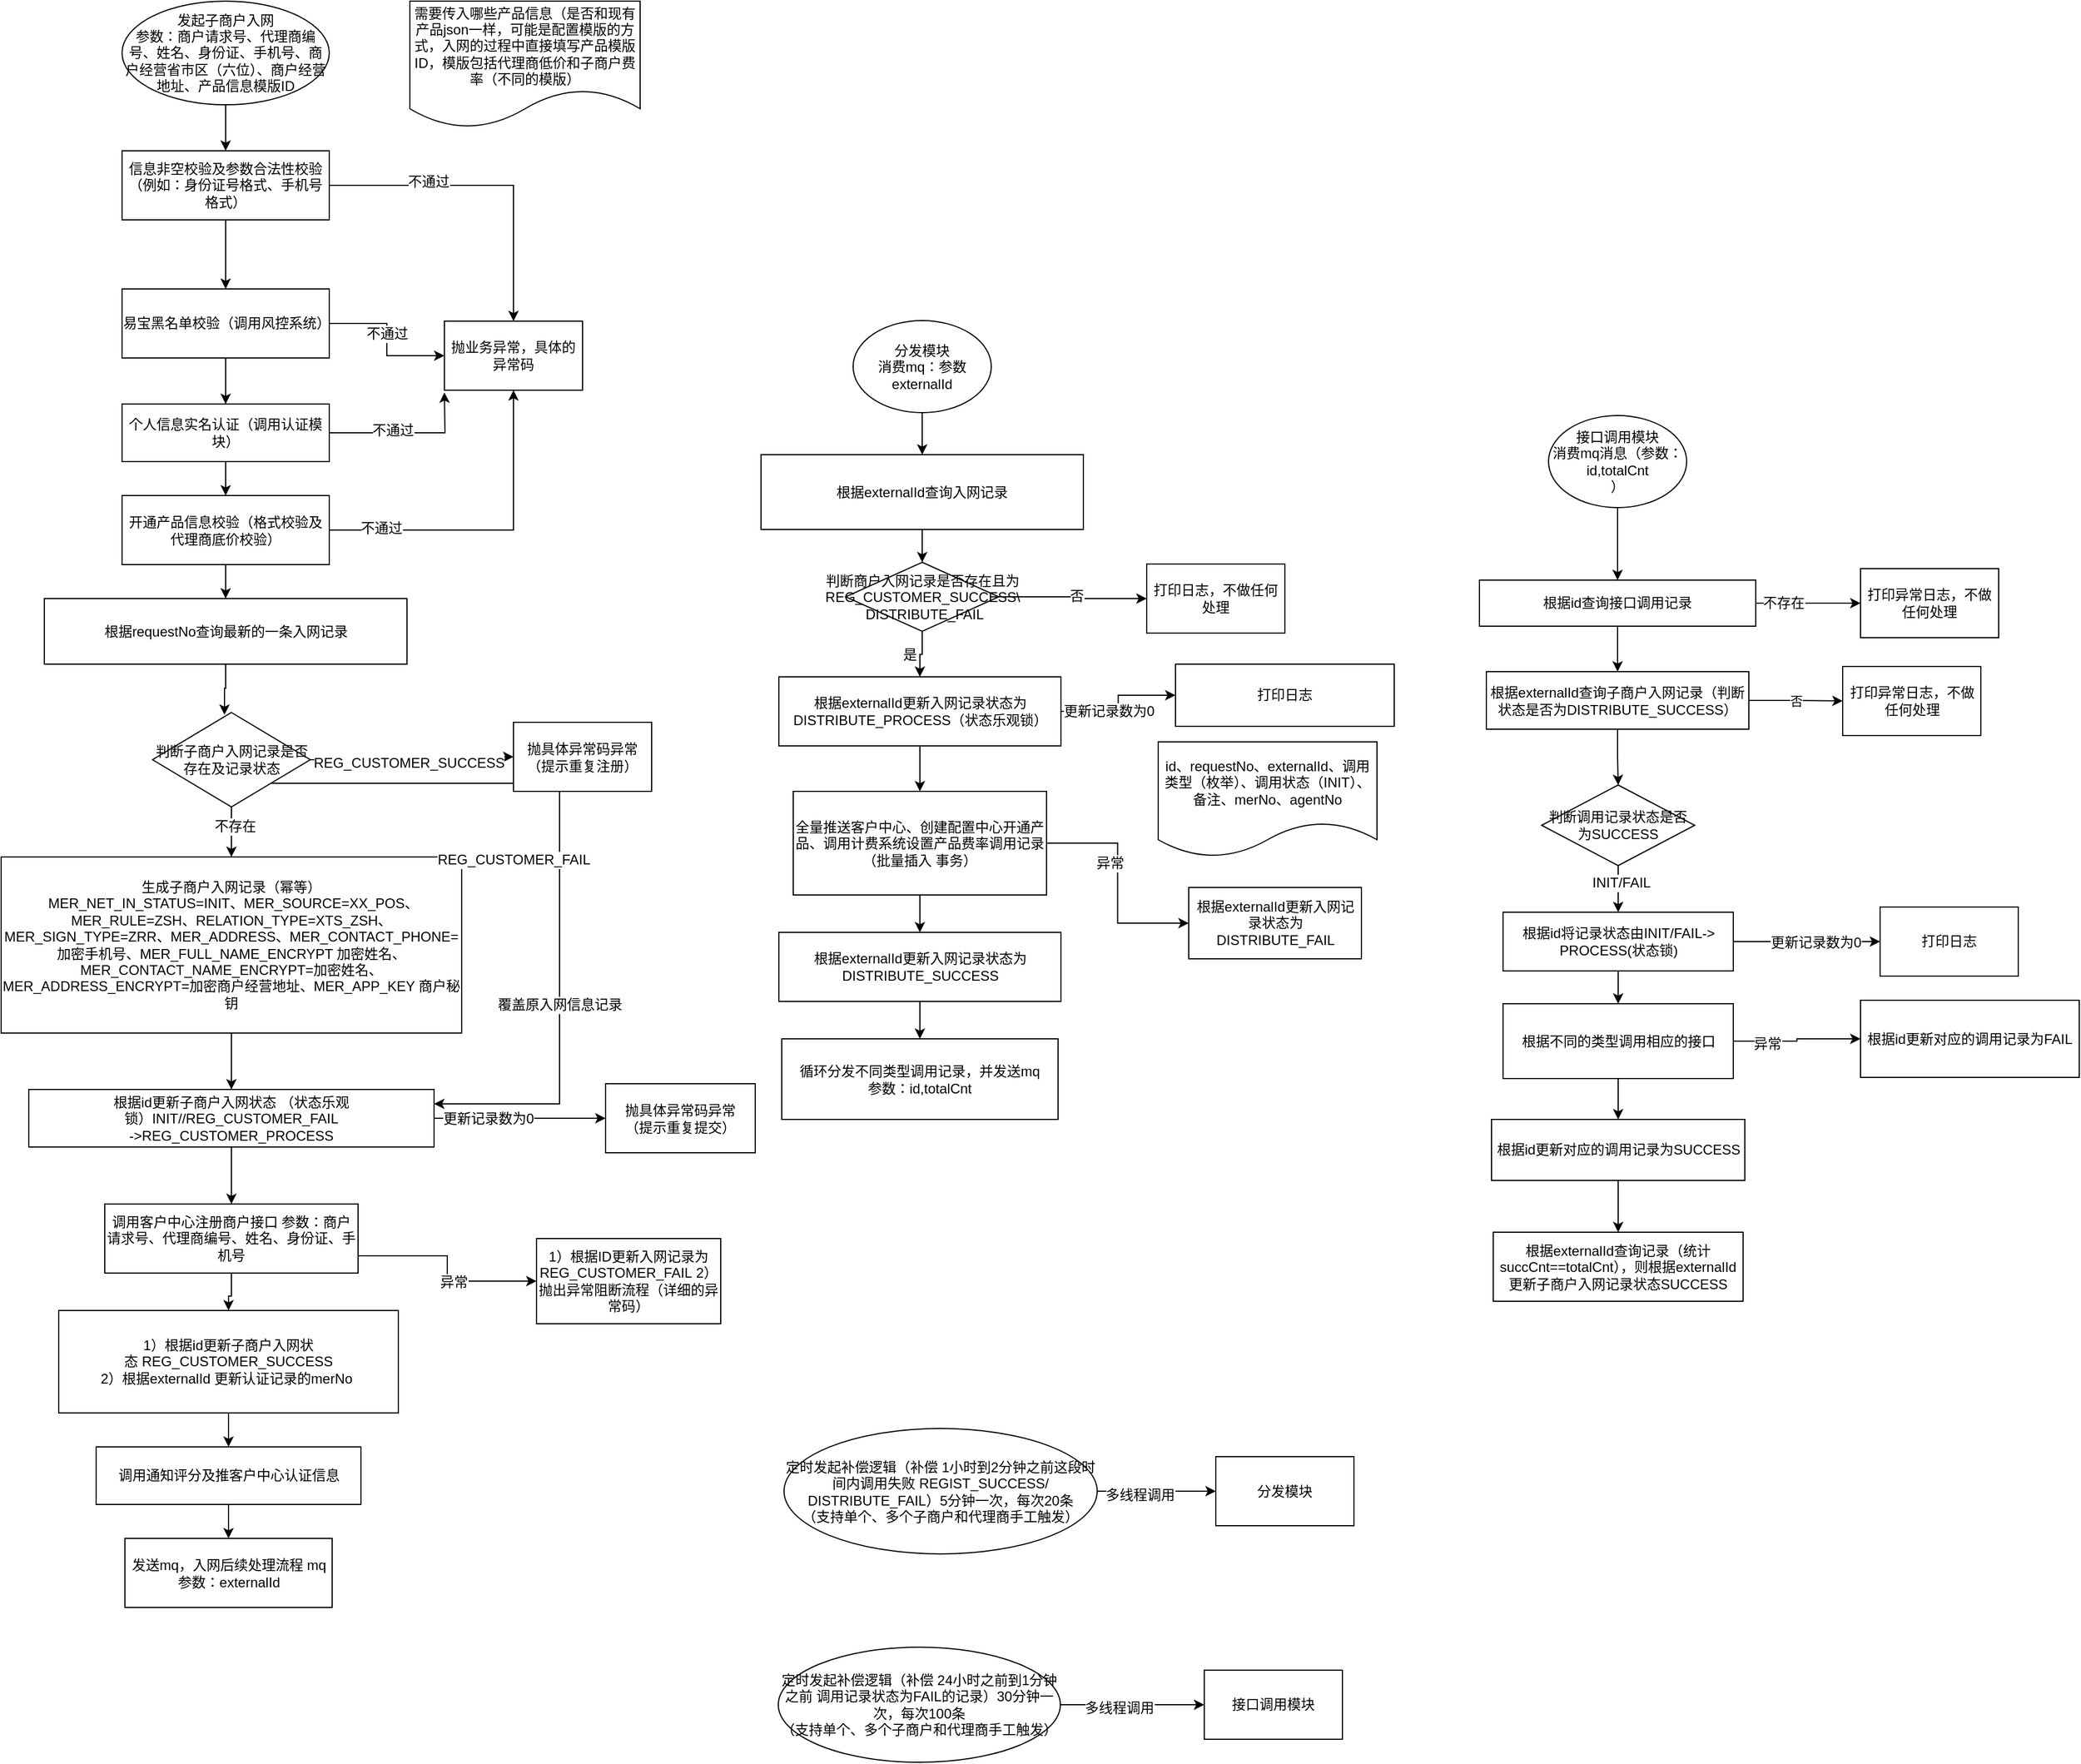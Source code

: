 <mxfile version="10.4.6" type="github"><diagram id="u5pQqZJTlzbkKuST2LyJ" name="Page-1"><mxGraphModel dx="918" dy="561" grid="1" gridSize="10" guides="1" tooltips="1" connect="1" arrows="1" fold="1" page="1" pageScale="1" pageWidth="2339" pageHeight="3300" math="0" shadow="0"><root><mxCell id="0"/><mxCell id="1" parent="0"/><mxCell id="589QC6NfxQiBhh_SLuO5-27" style="edgeStyle=orthogonalEdgeStyle;rounded=0;orthogonalLoop=1;jettySize=auto;html=1;exitX=0.5;exitY=1;exitDx=0;exitDy=0;" parent="1" source="gWKkP7VUY9HwnqEXUEAB-2" target="gWKkP7VUY9HwnqEXUEAB-4" edge="1"><mxGeometry relative="1" as="geometry"/></mxCell><mxCell id="gWKkP7VUY9HwnqEXUEAB-2" value="发起子商户入网&lt;br&gt;参数：商户&lt;span&gt;请求号、代理商编号、姓名、身份证、手机号、商户经营省市区（六位）、商户经营地址、产品信息模版ID&lt;/span&gt;&lt;br&gt;" style="ellipse;whiteSpace=wrap;html=1;" parent="1" vertex="1"><mxGeometry x="150" y="40" width="180" height="90" as="geometry"/></mxCell><mxCell id="gWKkP7VUY9HwnqEXUEAB-3" value="需要传入哪些产品信息（是否和现有产品json一样，可能是配置模版的方式，入网的过程中直接填写产品模版ID，模版包括代理商低价和子商户费率（不同的模版）&lt;br&gt;" style="shape=document;whiteSpace=wrap;html=1;boundedLbl=1;" parent="1" vertex="1"><mxGeometry x="400" y="40" width="200" height="110" as="geometry"/></mxCell><mxCell id="589QC6NfxQiBhh_SLuO5-28" style="edgeStyle=orthogonalEdgeStyle;rounded=0;orthogonalLoop=1;jettySize=auto;html=1;" parent="1" source="gWKkP7VUY9HwnqEXUEAB-4" target="gWKkP7VUY9HwnqEXUEAB-5" edge="1"><mxGeometry relative="1" as="geometry"/></mxCell><mxCell id="589QC6NfxQiBhh_SLuO5-34" style="edgeStyle=orthogonalEdgeStyle;rounded=0;orthogonalLoop=1;jettySize=auto;html=1;" parent="1" source="gWKkP7VUY9HwnqEXUEAB-4" target="589QC6NfxQiBhh_SLuO5-30" edge="1"><mxGeometry relative="1" as="geometry"/></mxCell><mxCell id="589QC6NfxQiBhh_SLuO5-39" value="不通过" style="text;html=1;resizable=0;points=[];align=center;verticalAlign=middle;labelBackgroundColor=#ffffff;" parent="589QC6NfxQiBhh_SLuO5-34" vertex="1" connectable="0"><mxGeometry x="-0.381" y="3" relative="1" as="geometry"><mxPoint as="offset"/></mxGeometry></mxCell><mxCell id="gWKkP7VUY9HwnqEXUEAB-4" value="信息非空校验及参数合法性校验（例如：身份证号格式、手机号格式）" style="rounded=0;whiteSpace=wrap;html=1;" parent="1" vertex="1"><mxGeometry x="150" y="170" width="180" height="60" as="geometry"/></mxCell><mxCell id="589QC6NfxQiBhh_SLuO5-29" style="edgeStyle=orthogonalEdgeStyle;rounded=0;orthogonalLoop=1;jettySize=auto;html=1;exitX=0.5;exitY=1;exitDx=0;exitDy=0;" parent="1" source="gWKkP7VUY9HwnqEXUEAB-5" target="gWKkP7VUY9HwnqEXUEAB-6" edge="1"><mxGeometry relative="1" as="geometry"/></mxCell><mxCell id="589QC6NfxQiBhh_SLuO5-35" style="edgeStyle=orthogonalEdgeStyle;rounded=0;orthogonalLoop=1;jettySize=auto;html=1;exitX=1;exitY=0.5;exitDx=0;exitDy=0;" parent="1" source="gWKkP7VUY9HwnqEXUEAB-5" target="589QC6NfxQiBhh_SLuO5-30" edge="1"><mxGeometry relative="1" as="geometry"/></mxCell><mxCell id="589QC6NfxQiBhh_SLuO5-40" value="不通过" style="text;html=1;resizable=0;points=[];align=center;verticalAlign=middle;labelBackgroundColor=#ffffff;" parent="589QC6NfxQiBhh_SLuO5-35" vertex="1" connectable="0"><mxGeometry x="-0.219" y="-9" relative="1" as="geometry"><mxPoint x="9" y="9" as="offset"/></mxGeometry></mxCell><mxCell id="gWKkP7VUY9HwnqEXUEAB-5" value="易宝黑名单校验（调用风控系统）" style="rounded=0;whiteSpace=wrap;html=1;" parent="1" vertex="1"><mxGeometry x="150" y="290" width="180" height="60" as="geometry"/></mxCell><mxCell id="589QC6NfxQiBhh_SLuO5-31" style="edgeStyle=orthogonalEdgeStyle;rounded=0;orthogonalLoop=1;jettySize=auto;html=1;entryX=0.5;entryY=0;entryDx=0;entryDy=0;" parent="1" source="gWKkP7VUY9HwnqEXUEAB-6" target="gWKkP7VUY9HwnqEXUEAB-7" edge="1"><mxGeometry relative="1" as="geometry"/></mxCell><mxCell id="589QC6NfxQiBhh_SLuO5-37" style="edgeStyle=orthogonalEdgeStyle;rounded=0;orthogonalLoop=1;jettySize=auto;html=1;exitX=1;exitY=0.5;exitDx=0;exitDy=0;" parent="1" source="gWKkP7VUY9HwnqEXUEAB-6" edge="1"><mxGeometry relative="1" as="geometry"><mxPoint x="430" y="380" as="targetPoint"/></mxGeometry></mxCell><mxCell id="589QC6NfxQiBhh_SLuO5-41" value="不通过" style="text;html=1;resizable=0;points=[];align=center;verticalAlign=middle;labelBackgroundColor=#ffffff;" parent="589QC6NfxQiBhh_SLuO5-37" vertex="1" connectable="0"><mxGeometry x="-0.185" y="2" relative="1" as="geometry"><mxPoint as="offset"/></mxGeometry></mxCell><mxCell id="gWKkP7VUY9HwnqEXUEAB-6" value="个人信息实名认证（调用认证模块）" style="rounded=0;whiteSpace=wrap;html=1;" parent="1" vertex="1"><mxGeometry x="150" y="390" width="180" height="50" as="geometry"/></mxCell><mxCell id="589QC6NfxQiBhh_SLuO5-32" style="edgeStyle=orthogonalEdgeStyle;rounded=0;orthogonalLoop=1;jettySize=auto;html=1;exitX=0.5;exitY=1;exitDx=0;exitDy=0;" parent="1" source="gWKkP7VUY9HwnqEXUEAB-7" target="589QC6NfxQiBhh_SLuO5-6" edge="1"><mxGeometry relative="1" as="geometry"/></mxCell><mxCell id="589QC6NfxQiBhh_SLuO5-38" style="edgeStyle=orthogonalEdgeStyle;rounded=0;orthogonalLoop=1;jettySize=auto;html=1;exitX=1;exitY=0.5;exitDx=0;exitDy=0;" parent="1" source="gWKkP7VUY9HwnqEXUEAB-7" target="589QC6NfxQiBhh_SLuO5-30" edge="1"><mxGeometry relative="1" as="geometry"/></mxCell><mxCell id="589QC6NfxQiBhh_SLuO5-42" value="不通过" style="text;html=1;resizable=0;points=[];align=center;verticalAlign=middle;labelBackgroundColor=#ffffff;" parent="589QC6NfxQiBhh_SLuO5-38" vertex="1" connectable="0"><mxGeometry x="-0.681" y="2" relative="1" as="geometry"><mxPoint as="offset"/></mxGeometry></mxCell><mxCell id="gWKkP7VUY9HwnqEXUEAB-7" value="开通产品信息校验（格式校验及代理商底价校验）" style="rounded=0;whiteSpace=wrap;html=1;" parent="1" vertex="1"><mxGeometry x="150" y="469.5" width="180" height="60" as="geometry"/></mxCell><mxCell id="589QC6NfxQiBhh_SLuO5-25" style="edgeStyle=orthogonalEdgeStyle;rounded=0;orthogonalLoop=1;jettySize=auto;html=1;exitX=1;exitY=0.75;exitDx=0;exitDy=0;entryX=0;entryY=0.5;entryDx=0;entryDy=0;" parent="1" source="gWKkP7VUY9HwnqEXUEAB-8" target="589QC6NfxQiBhh_SLuO5-24" edge="1"><mxGeometry relative="1" as="geometry"/></mxCell><mxCell id="VKaDiQYpN8asFosOjfEE-9" value="异常" style="text;html=1;resizable=0;points=[];align=center;verticalAlign=middle;labelBackgroundColor=#ffffff;" parent="589QC6NfxQiBhh_SLuO5-25" vertex="1" connectable="0"><mxGeometry x="0.186" y="-1" relative="1" as="geometry"><mxPoint as="offset"/></mxGeometry></mxCell><mxCell id="589QC6NfxQiBhh_SLuO5-45" style="edgeStyle=orthogonalEdgeStyle;rounded=0;orthogonalLoop=1;jettySize=auto;html=1;entryX=0.5;entryY=0;entryDx=0;entryDy=0;" parent="1" source="gWKkP7VUY9HwnqEXUEAB-8" target="TwEtq8ucmO0QelcK-IW0-1" edge="1"><mxGeometry relative="1" as="geometry"/></mxCell><mxCell id="gWKkP7VUY9HwnqEXUEAB-8" value="&lt;span&gt;调用客户中心注册商户接口 参数：商户&lt;/span&gt;&lt;span&gt;请求号、代理商编号、姓名、身份证、手机号&lt;/span&gt;&lt;span&gt;&lt;br&gt;&lt;/span&gt;" style="rounded=0;whiteSpace=wrap;html=1;" parent="1" vertex="1"><mxGeometry x="135" y="1085" width="220" height="60" as="geometry"/></mxCell><mxCell id="VKaDiQYpN8asFosOjfEE-7" style="edgeStyle=orthogonalEdgeStyle;rounded=0;orthogonalLoop=1;jettySize=auto;html=1;entryX=0.5;entryY=0;entryDx=0;entryDy=0;" parent="1" source="gWKkP7VUY9HwnqEXUEAB-9" target="VKaDiQYpN8asFosOjfEE-5" edge="1"><mxGeometry relative="1" as="geometry"/></mxCell><mxCell id="gWKkP7VUY9HwnqEXUEAB-9" value="生成子商户入网记录（幂等）&lt;br&gt;&amp;nbsp;&lt;span&gt;MER_NET_IN_STATUS=INIT、&lt;/span&gt;&lt;span&gt;MER_SOURCE=XX_POS、&lt;br&gt;&lt;/span&gt;&lt;span&gt;MER_RULE=&lt;/span&gt;&lt;span&gt;ZSH、&lt;/span&gt;&lt;span&gt;RELATION_TYPE=&lt;/span&gt;&lt;span&gt;XTS_ZSH&lt;/span&gt;、MER_SIGN_TYPE=&lt;span&gt;ZRR、&lt;/span&gt;&lt;span&gt;MER_ADDRESS、&lt;/span&gt;&lt;span&gt;MER_CONTACT_PHONE=加密手机号、&lt;/span&gt;&lt;span&gt;MER_FULL_NAME_ENCRYPT 加密姓名、&lt;/span&gt;&lt;span&gt;MER_CONTACT_NAME_ENCRYPT=加密姓名、&lt;/span&gt;&lt;span&gt;&lt;br&gt;&lt;/span&gt;&lt;span&gt;MER_ADDRESS_ENCRYPT=加密商户经营地址、&lt;/span&gt;&lt;span&gt;MER_APP_KEY 商户秘钥&lt;/span&gt;" style="rounded=0;whiteSpace=wrap;html=1;" parent="1" vertex="1"><mxGeometry x="45" y="783.5" width="400" height="153" as="geometry"/></mxCell><mxCell id="VKaDiQYpN8asFosOjfEE-3" style="edgeStyle=orthogonalEdgeStyle;rounded=0;orthogonalLoop=1;jettySize=auto;html=1;" parent="1" source="TwEtq8ucmO0QelcK-IW0-1" target="VKaDiQYpN8asFosOjfEE-2" edge="1"><mxGeometry relative="1" as="geometry"/></mxCell><mxCell id="TwEtq8ucmO0QelcK-IW0-1" value="1）根据id更新子商户入网状态&amp;nbsp;&lt;span&gt;REG_&lt;/span&gt;&lt;span&gt;CUSTOMER_&lt;/span&gt;&lt;span&gt;SUCCESS &lt;br&gt;2）根据externalId 更新认证记录的merNo&amp;nbsp;&lt;br&gt;&lt;/span&gt;" style="rounded=0;whiteSpace=wrap;html=1;" parent="1" vertex="1"><mxGeometry x="95" y="1177.5" width="295" height="89" as="geometry"/></mxCell><mxCell id="TwEtq8ucmO0QelcK-IW0-2" value="发送mq，入网后续处理流程 mq参数：externalId" style="rounded=0;whiteSpace=wrap;html=1;" parent="1" vertex="1"><mxGeometry x="152.5" y="1375.5" width="180" height="60" as="geometry"/></mxCell><mxCell id="589QC6NfxQiBhh_SLuO5-61" style="edgeStyle=orthogonalEdgeStyle;rounded=0;orthogonalLoop=1;jettySize=auto;html=1;" parent="1" source="TwEtq8ucmO0QelcK-IW0-4" target="589QC6NfxQiBhh_SLuO5-60" edge="1"><mxGeometry relative="1" as="geometry"/></mxCell><mxCell id="589QC6NfxQiBhh_SLuO5-65" style="edgeStyle=orthogonalEdgeStyle;rounded=0;orthogonalLoop=1;jettySize=auto;html=1;exitX=1;exitY=0.5;exitDx=0;exitDy=0;entryX=0;entryY=0.5;entryDx=0;entryDy=0;" parent="1" source="TwEtq8ucmO0QelcK-IW0-4" target="589QC6NfxQiBhh_SLuO5-64" edge="1"><mxGeometry relative="1" as="geometry"/></mxCell><mxCell id="589QC6NfxQiBhh_SLuO5-66" value="不存在" style="text;html=1;resizable=0;points=[];align=center;verticalAlign=middle;labelBackgroundColor=#ffffff;" parent="589QC6NfxQiBhh_SLuO5-65" vertex="1" connectable="0"><mxGeometry x="-0.472" relative="1" as="geometry"><mxPoint as="offset"/></mxGeometry></mxCell><mxCell id="TwEtq8ucmO0QelcK-IW0-4" value="根据id查询接口调用记录&lt;br&gt;" style="rounded=0;whiteSpace=wrap;html=1;" parent="1" vertex="1"><mxGeometry x="1329" y="543" width="240" height="40" as="geometry"/></mxCell><mxCell id="Gl4hJuUlowYfxqI81KOz-56" style="edgeStyle=orthogonalEdgeStyle;rounded=0;orthogonalLoop=1;jettySize=auto;html=1;exitX=0.5;exitY=1;exitDx=0;exitDy=0;" parent="1" source="TwEtq8ucmO0QelcK-IW0-6" target="Gl4hJuUlowYfxqI81KOz-1" edge="1"><mxGeometry relative="1" as="geometry"><mxPoint x="1462" y="769.833" as="sourcePoint"/></mxGeometry></mxCell><mxCell id="Gl4hJuUlowYfxqI81KOz-57" value="INIT/FAIL" style="text;html=1;resizable=0;points=[];align=center;verticalAlign=middle;labelBackgroundColor=#ffffff;" parent="Gl4hJuUlowYfxqI81KOz-56" vertex="1" connectable="0"><mxGeometry x="-0.259" y="2" relative="1" as="geometry"><mxPoint as="offset"/></mxGeometry></mxCell><mxCell id="TwEtq8ucmO0QelcK-IW0-6" value="判断调用记录状态是否为SUCCESS" style="rhombus;whiteSpace=wrap;html=1;" parent="1" vertex="1"><mxGeometry x="1383" y="721" width="133" height="70" as="geometry"/></mxCell><mxCell id="TwEtq8ucmO0QelcK-IW0-20" style="edgeStyle=orthogonalEdgeStyle;rounded=0;orthogonalLoop=1;jettySize=auto;html=1;" parent="1" source="TwEtq8ucmO0QelcK-IW0-7" target="TwEtq8ucmO0QelcK-IW0-19" edge="1"><mxGeometry relative="1" as="geometry"/></mxCell><mxCell id="TwEtq8ucmO0QelcK-IW0-21" value="异常" style="text;html=1;resizable=0;points=[];align=center;verticalAlign=middle;labelBackgroundColor=#ffffff;" parent="TwEtq8ucmO0QelcK-IW0-20" vertex="1" connectable="0"><mxGeometry x="-0.472" y="-2" relative="1" as="geometry"><mxPoint as="offset"/></mxGeometry></mxCell><mxCell id="Gl4hJuUlowYfxqI81KOz-20" style="edgeStyle=orthogonalEdgeStyle;rounded=0;orthogonalLoop=1;jettySize=auto;html=1;" parent="1" source="TwEtq8ucmO0QelcK-IW0-7" target="TwEtq8ucmO0QelcK-IW0-16" edge="1"><mxGeometry relative="1" as="geometry"/></mxCell><mxCell id="TwEtq8ucmO0QelcK-IW0-7" value="根据不同的类型调用相应的接口" style="rounded=0;whiteSpace=wrap;html=1;" parent="1" vertex="1"><mxGeometry x="1349.5" y="911" width="200" height="65" as="geometry"/></mxCell><mxCell id="VKaDiQYpN8asFosOjfEE-14" style="edgeStyle=orthogonalEdgeStyle;rounded=0;orthogonalLoop=1;jettySize=auto;html=1;" parent="1" source="TwEtq8ucmO0QelcK-IW0-10" target="VKaDiQYpN8asFosOjfEE-13" edge="1"><mxGeometry relative="1" as="geometry"/></mxCell><mxCell id="VKaDiQYpN8asFosOjfEE-18" value="否" style="text;html=1;resizable=0;points=[];align=center;verticalAlign=middle;labelBackgroundColor=#ffffff;" parent="VKaDiQYpN8asFosOjfEE-14" vertex="1" connectable="0"><mxGeometry x="0.051" y="2" relative="1" as="geometry"><mxPoint as="offset"/></mxGeometry></mxCell><mxCell id="VKaDiQYpN8asFosOjfEE-16" style="edgeStyle=orthogonalEdgeStyle;rounded=0;orthogonalLoop=1;jettySize=auto;html=1;" parent="1" source="TwEtq8ucmO0QelcK-IW0-10" target="VKaDiQYpN8asFosOjfEE-12" edge="1"><mxGeometry relative="1" as="geometry"/></mxCell><mxCell id="VKaDiQYpN8asFosOjfEE-17" value="是" style="text;html=1;resizable=0;points=[];align=center;verticalAlign=middle;labelBackgroundColor=#ffffff;" parent="VKaDiQYpN8asFosOjfEE-16" vertex="1" connectable="0"><mxGeometry x="0.084" y="-7" relative="1" as="geometry"><mxPoint x="-2" as="offset"/></mxGeometry></mxCell><mxCell id="TwEtq8ucmO0QelcK-IW0-10" value="判断商户入网记录是否存在且为REG_CUSTOMER_SUCCESS\&lt;br&gt;&amp;nbsp;DISTRIBUTE_FAIL" style="rhombus;whiteSpace=wrap;html=1;" parent="1" vertex="1"><mxGeometry x="778.5" y="527.5" width="133" height="60" as="geometry"/></mxCell><mxCell id="589QC6NfxQiBhh_SLuO5-5" style="edgeStyle=orthogonalEdgeStyle;rounded=0;orthogonalLoop=1;jettySize=auto;html=1;" parent="1" source="TwEtq8ucmO0QelcK-IW0-16" target="Gl4hJuUlowYfxqI81KOz-58" edge="1"><mxGeometry relative="1" as="geometry"/></mxCell><mxCell id="TwEtq8ucmO0QelcK-IW0-16" value="根据id更新对应的调用记录为SUCCESS" style="rounded=0;whiteSpace=wrap;html=1;" parent="1" vertex="1"><mxGeometry x="1339.5" y="1011.5" width="220" height="53" as="geometry"/></mxCell><mxCell id="TwEtq8ucmO0QelcK-IW0-19" value="根据id更新对应的调用记录为FAIL" style="rounded=0;whiteSpace=wrap;html=1;" parent="1" vertex="1"><mxGeometry x="1660" y="908" width="190" height="67" as="geometry"/></mxCell><mxCell id="Gl4hJuUlowYfxqI81KOz-16" style="edgeStyle=orthogonalEdgeStyle;rounded=0;orthogonalLoop=1;jettySize=auto;html=1;" parent="1" source="Gl4hJuUlowYfxqI81KOz-1" target="TwEtq8ucmO0QelcK-IW0-7" edge="1"><mxGeometry relative="1" as="geometry"/></mxCell><mxCell id="Gl4hJuUlowYfxqI81KOz-18" style="edgeStyle=orthogonalEdgeStyle;rounded=0;orthogonalLoop=1;jettySize=auto;html=1;" parent="1" source="Gl4hJuUlowYfxqI81KOz-1" target="Gl4hJuUlowYfxqI81KOz-17" edge="1"><mxGeometry relative="1" as="geometry"/></mxCell><mxCell id="Gl4hJuUlowYfxqI81KOz-24" value="更新记录数为0" style="text;html=1;resizable=0;points=[];align=center;verticalAlign=middle;labelBackgroundColor=#ffffff;" parent="Gl4hJuUlowYfxqI81KOz-18" vertex="1" connectable="0"><mxGeometry x="0.124" y="-1" relative="1" as="geometry"><mxPoint as="offset"/></mxGeometry></mxCell><mxCell id="Gl4hJuUlowYfxqI81KOz-1" value="根据id将记录状态由INIT/FAIL-&amp;gt; PROCESS(状态锁)" style="rounded=0;whiteSpace=wrap;html=1;" parent="1" vertex="1"><mxGeometry x="1349.5" y="831.5" width="200" height="51" as="geometry"/></mxCell><mxCell id="Gl4hJuUlowYfxqI81KOz-17" value="打印日志" style="rounded=0;whiteSpace=wrap;html=1;" parent="1" vertex="1"><mxGeometry x="1677" y="827" width="120" height="60" as="geometry"/></mxCell><mxCell id="589QC6NfxQiBhh_SLuO5-50" style="edgeStyle=orthogonalEdgeStyle;rounded=0;orthogonalLoop=1;jettySize=auto;html=1;" parent="1" source="Gl4hJuUlowYfxqI81KOz-48" target="589QC6NfxQiBhh_SLuO5-49" edge="1"><mxGeometry relative="1" as="geometry"/></mxCell><mxCell id="589QC6NfxQiBhh_SLuO5-51" value="异常" style="text;html=1;resizable=0;points=[];align=center;verticalAlign=middle;labelBackgroundColor=#ffffff;" parent="589QC6NfxQiBhh_SLuO5-50" vertex="1" connectable="0"><mxGeometry x="-0.188" y="-7" relative="1" as="geometry"><mxPoint as="offset"/></mxGeometry></mxCell><mxCell id="589QC6NfxQiBhh_SLuO5-57" style="edgeStyle=orthogonalEdgeStyle;rounded=0;orthogonalLoop=1;jettySize=auto;html=1;" parent="1" source="Gl4hJuUlowYfxqI81KOz-48" target="589QC6NfxQiBhh_SLuO5-56" edge="1"><mxGeometry relative="1" as="geometry"/></mxCell><mxCell id="Gl4hJuUlowYfxqI81KOz-48" value="全量推送客户中心、创建配置中心开通产品、调用计费系统设置产品费率调用记录（批量插入 事务）&lt;br&gt;" style="rounded=0;whiteSpace=wrap;html=1;" parent="1" vertex="1"><mxGeometry x="733" y="726.5" width="220" height="90" as="geometry"/></mxCell><mxCell id="Gl4hJuUlowYfxqI81KOz-49" value="id、requestNo、externalId、调用类型（枚举）、调用状态（INIT）、备注、merNo、agentNo" style="shape=document;whiteSpace=wrap;html=1;boundedLbl=1;" parent="1" vertex="1"><mxGeometry x="1050" y="683.5" width="190" height="100" as="geometry"/></mxCell><mxCell id="Gl4hJuUlowYfxqI81KOz-50" value="循环分发不同类型调用记录，并发送mq&lt;br&gt;参数：id,totalCnt&lt;br&gt;" style="rounded=0;whiteSpace=wrap;html=1;" parent="1" vertex="1"><mxGeometry x="723" y="941.5" width="240" height="70" as="geometry"/></mxCell><mxCell id="Gl4hJuUlowYfxqI81KOz-58" value="根据externalId查询记录（统计succCnt==totalCnt），则根据externalId&lt;br&gt;更新子商户入网记录状态SUCCESS" style="rounded=0;whiteSpace=wrap;html=1;" parent="1" vertex="1"><mxGeometry x="1341" y="1109.5" width="217" height="60" as="geometry"/></mxCell><mxCell id="589QC6NfxQiBhh_SLuO5-3" style="edgeStyle=orthogonalEdgeStyle;rounded=0;orthogonalLoop=1;jettySize=auto;html=1;" parent="1" source="589QC6NfxQiBhh_SLuO5-1" target="589QC6NfxQiBhh_SLuO5-2" edge="1"><mxGeometry relative="1" as="geometry"/></mxCell><mxCell id="589QC6NfxQiBhh_SLuO5-1" value="分发模块 &lt;br&gt;消费mq：参数 externalId" style="ellipse;whiteSpace=wrap;html=1;" parent="1" vertex="1"><mxGeometry x="785" y="317.5" width="120" height="80" as="geometry"/></mxCell><mxCell id="589QC6NfxQiBhh_SLuO5-4" style="edgeStyle=orthogonalEdgeStyle;rounded=0;orthogonalLoop=1;jettySize=auto;html=1;" parent="1" source="589QC6NfxQiBhh_SLuO5-2" target="TwEtq8ucmO0QelcK-IW0-10" edge="1"><mxGeometry relative="1" as="geometry"/></mxCell><mxCell id="589QC6NfxQiBhh_SLuO5-2" value="根据externalId查询入网记录" style="rounded=0;whiteSpace=wrap;html=1;" parent="1" vertex="1"><mxGeometry x="705" y="434" width="280" height="65" as="geometry"/></mxCell><mxCell id="589QC6NfxQiBhh_SLuO5-33" style="edgeStyle=orthogonalEdgeStyle;rounded=0;orthogonalLoop=1;jettySize=auto;html=1;entryX=0.456;entryY=0.024;entryDx=0;entryDy=0;entryPerimeter=0;" parent="1" source="589QC6NfxQiBhh_SLuO5-6" target="589QC6NfxQiBhh_SLuO5-7" edge="1"><mxGeometry relative="1" as="geometry"/></mxCell><mxCell id="589QC6NfxQiBhh_SLuO5-6" value="根据requestNo查询最新的一条入网记录" style="rounded=0;whiteSpace=wrap;html=1;" parent="1" vertex="1"><mxGeometry x="82.5" y="559" width="315" height="57" as="geometry"/></mxCell><mxCell id="589QC6NfxQiBhh_SLuO5-11" style="edgeStyle=orthogonalEdgeStyle;rounded=0;orthogonalLoop=1;jettySize=auto;html=1;" parent="1" source="589QC6NfxQiBhh_SLuO5-7" target="gWKkP7VUY9HwnqEXUEAB-9" edge="1"><mxGeometry relative="1" as="geometry"/></mxCell><mxCell id="589QC6NfxQiBhh_SLuO5-13" value="不存在" style="text;html=1;resizable=0;points=[];align=center;verticalAlign=middle;labelBackgroundColor=#ffffff;" parent="589QC6NfxQiBhh_SLuO5-11" vertex="1" connectable="0"><mxGeometry x="-0.218" y="3" relative="1" as="geometry"><mxPoint as="offset"/></mxGeometry></mxCell><mxCell id="589QC6NfxQiBhh_SLuO5-16" style="edgeStyle=orthogonalEdgeStyle;rounded=0;orthogonalLoop=1;jettySize=auto;html=1;entryX=0;entryY=0.5;entryDx=0;entryDy=0;" parent="1" source="589QC6NfxQiBhh_SLuO5-7" target="589QC6NfxQiBhh_SLuO5-14" edge="1"><mxGeometry relative="1" as="geometry"/></mxCell><mxCell id="589QC6NfxQiBhh_SLuO5-18" value="REG_CUSTOMER_&lt;span&gt;SUCCESS&lt;/span&gt;&lt;br&gt;" style="text;html=1;resizable=0;points=[];align=center;verticalAlign=middle;labelBackgroundColor=#ffffff;" parent="589QC6NfxQiBhh_SLuO5-16" vertex="1" connectable="0"><mxGeometry x="-0.047" y="-3" relative="1" as="geometry"><mxPoint as="offset"/></mxGeometry></mxCell><mxCell id="589QC6NfxQiBhh_SLuO5-19" style="edgeStyle=orthogonalEdgeStyle;rounded=0;orthogonalLoop=1;jettySize=auto;html=1;exitX=1;exitY=1;exitDx=0;exitDy=0;entryX=1;entryY=0.25;entryDx=0;entryDy=0;" parent="1" source="589QC6NfxQiBhh_SLuO5-7" target="VKaDiQYpN8asFosOjfEE-5" edge="1"><mxGeometry relative="1" as="geometry"><Array as="points"><mxPoint x="530" y="720"/><mxPoint x="530" y="998"/></Array></mxGeometry></mxCell><mxCell id="589QC6NfxQiBhh_SLuO5-20" value="REG_CUSTOMER_FAIL" style="text;html=1;resizable=0;points=[];align=center;verticalAlign=middle;labelBackgroundColor=#ffffff;" parent="589QC6NfxQiBhh_SLuO5-19" vertex="1" connectable="0"><mxGeometry x="-0.342" y="-66" relative="1" as="geometry"><mxPoint as="offset"/></mxGeometry></mxCell><mxCell id="VKaDiQYpN8asFosOjfEE-26" value="覆盖原入网信息记录" style="text;html=1;resizable=0;points=[];align=center;verticalAlign=middle;labelBackgroundColor=#ffffff;" parent="589QC6NfxQiBhh_SLuO5-19" vertex="1" connectable="0"><mxGeometry x="0.387" relative="1" as="geometry"><mxPoint as="offset"/></mxGeometry></mxCell><mxCell id="589QC6NfxQiBhh_SLuO5-7" value="判断子商户入网记录是否存在及记录状态" style="rhombus;whiteSpace=wrap;html=1;" parent="1" vertex="1"><mxGeometry x="176.5" y="658" width="137" height="82" as="geometry"/></mxCell><mxCell id="589QC6NfxQiBhh_SLuO5-14" value="抛具体异常码异常&lt;br&gt;（提示重复注册）&lt;br&gt;" style="rounded=0;whiteSpace=wrap;html=1;" parent="1" vertex="1"><mxGeometry x="490" y="666.5" width="120" height="60" as="geometry"/></mxCell><mxCell id="589QC6NfxQiBhh_SLuO5-24" value="1）根据ID更新入网记录为REG_CUSTOMER_FAIL&lt;span&gt;&amp;nbsp;2）抛出异常阻断流程（详细的异常码）&lt;/span&gt;" style="rounded=0;whiteSpace=wrap;html=1;" parent="1" vertex="1"><mxGeometry x="510" y="1115" width="160" height="74" as="geometry"/></mxCell><mxCell id="589QC6NfxQiBhh_SLuO5-30" value="抛业务异常，具体的异常码" style="rounded=0;whiteSpace=wrap;html=1;" parent="1" vertex="1"><mxGeometry x="430" y="318" width="120" height="60" as="geometry"/></mxCell><mxCell id="589QC6NfxQiBhh_SLuO5-49" value="根据externalId更新入网记录状态为&lt;span&gt;DISTRIBUTE_FAIL&lt;/span&gt;" style="rounded=0;whiteSpace=wrap;html=1;" parent="1" vertex="1"><mxGeometry x="1076.5" y="810" width="150" height="62" as="geometry"/></mxCell><mxCell id="589QC6NfxQiBhh_SLuO5-73" style="edgeStyle=orthogonalEdgeStyle;rounded=0;orthogonalLoop=1;jettySize=auto;html=1;entryX=0;entryY=0.5;entryDx=0;entryDy=0;" parent="1" source="589QC6NfxQiBhh_SLuO5-55" target="589QC6NfxQiBhh_SLuO5-71" edge="1"><mxGeometry relative="1" as="geometry"/></mxCell><mxCell id="589QC6NfxQiBhh_SLuO5-80" value="多线程调用" style="text;html=1;resizable=0;points=[];align=center;verticalAlign=middle;labelBackgroundColor=#ffffff;" parent="589QC6NfxQiBhh_SLuO5-73" vertex="1" connectable="0"><mxGeometry x="-0.289" y="-3" relative="1" as="geometry"><mxPoint as="offset"/></mxGeometry></mxCell><mxCell id="589QC6NfxQiBhh_SLuO5-55" value="定时发起补偿逻辑（补偿 1小时到2分钟之前这段时间内调用失败&amp;nbsp;REGIST_SUCCESS/&lt;br&gt;DISTRIBUTE_FAIL）5分钟一次，每次20条&lt;br&gt;（支持单个、多个子商户和代理商手工触发）&lt;br&gt;" style="ellipse;whiteSpace=wrap;html=1;" parent="1" vertex="1"><mxGeometry x="725" y="1280" width="272" height="109" as="geometry"/></mxCell><mxCell id="589QC6NfxQiBhh_SLuO5-58" value="" style="edgeStyle=orthogonalEdgeStyle;rounded=0;orthogonalLoop=1;jettySize=auto;html=1;" parent="1" source="589QC6NfxQiBhh_SLuO5-56" target="Gl4hJuUlowYfxqI81KOz-50" edge="1"><mxGeometry relative="1" as="geometry"/></mxCell><mxCell id="589QC6NfxQiBhh_SLuO5-56" value="&lt;span&gt;根据externalId更新入网记录状态为&lt;/span&gt;&lt;span&gt;DISTRIBUTE_SUCCESS&lt;/span&gt;" style="rounded=0;whiteSpace=wrap;html=1;" parent="1" vertex="1"><mxGeometry x="720.5" y="849" width="245" height="60" as="geometry"/></mxCell><mxCell id="589QC6NfxQiBhh_SLuO5-63" value="否" style="edgeStyle=orthogonalEdgeStyle;rounded=0;orthogonalLoop=1;jettySize=auto;html=1;exitX=1;exitY=0.5;exitDx=0;exitDy=0;" parent="1" source="589QC6NfxQiBhh_SLuO5-60" target="589QC6NfxQiBhh_SLuO5-62" edge="1"><mxGeometry relative="1" as="geometry"/></mxCell><mxCell id="589QC6NfxQiBhh_SLuO5-67" style="edgeStyle=orthogonalEdgeStyle;rounded=0;orthogonalLoop=1;jettySize=auto;html=1;" parent="1" source="589QC6NfxQiBhh_SLuO5-60" target="TwEtq8ucmO0QelcK-IW0-6" edge="1"><mxGeometry relative="1" as="geometry"/></mxCell><mxCell id="589QC6NfxQiBhh_SLuO5-60" value="&lt;span&gt;根据externalId查询子商户入网记录（判断状态是否为&lt;/span&gt;DISTRIBUTE_SUCCESS）" style="rounded=0;whiteSpace=wrap;html=1;" parent="1" vertex="1"><mxGeometry x="1335" y="622.5" width="228" height="50" as="geometry"/></mxCell><mxCell id="589QC6NfxQiBhh_SLuO5-62" value="打印异常日志，不做任何处理" style="rounded=0;whiteSpace=wrap;html=1;" parent="1" vertex="1"><mxGeometry x="1644.5" y="618" width="120" height="60" as="geometry"/></mxCell><mxCell id="589QC6NfxQiBhh_SLuO5-64" value="&lt;span&gt;打印异常日志，不做任何处理&lt;/span&gt;" style="rounded=0;whiteSpace=wrap;html=1;" parent="1" vertex="1"><mxGeometry x="1660" y="533" width="120" height="60" as="geometry"/></mxCell><mxCell id="589QC6NfxQiBhh_SLuO5-69" style="edgeStyle=orthogonalEdgeStyle;rounded=0;orthogonalLoop=1;jettySize=auto;html=1;entryX=0.5;entryY=0;entryDx=0;entryDy=0;" parent="1" source="589QC6NfxQiBhh_SLuO5-68" target="TwEtq8ucmO0QelcK-IW0-4" edge="1"><mxGeometry relative="1" as="geometry"/></mxCell><mxCell id="589QC6NfxQiBhh_SLuO5-68" value="&lt;span&gt;接口调用模块&lt;br&gt;消费mq消息（参数：id&lt;/span&gt;,totalCnt&lt;span&gt;&lt;br&gt;）&lt;/span&gt;" style="ellipse;whiteSpace=wrap;html=1;" parent="1" vertex="1"><mxGeometry x="1389" y="400" width="120" height="80" as="geometry"/></mxCell><mxCell id="589QC6NfxQiBhh_SLuO5-71" value="分发模块" style="rounded=0;whiteSpace=wrap;html=1;" parent="1" vertex="1"><mxGeometry x="1100" y="1304.5" width="120" height="60" as="geometry"/></mxCell><mxCell id="589QC6NfxQiBhh_SLuO5-78" style="edgeStyle=orthogonalEdgeStyle;rounded=0;orthogonalLoop=1;jettySize=auto;html=1;entryX=0;entryY=0.5;entryDx=0;entryDy=0;" parent="1" source="589QC6NfxQiBhh_SLuO5-76" target="589QC6NfxQiBhh_SLuO5-77" edge="1"><mxGeometry relative="1" as="geometry"/></mxCell><mxCell id="589QC6NfxQiBhh_SLuO5-79" value="多线程调用" style="text;html=1;resizable=0;points=[];align=center;verticalAlign=middle;labelBackgroundColor=#ffffff;" parent="589QC6NfxQiBhh_SLuO5-78" vertex="1" connectable="0"><mxGeometry x="0.002" y="-13" relative="1" as="geometry"><mxPoint x="-12" y="-10" as="offset"/></mxGeometry></mxCell><mxCell id="589QC6NfxQiBhh_SLuO5-76" value="定时发起补偿逻辑（补偿 24小时之前到1分钟之前 调用记录状态为FAIL的记录）30分钟一次，每次100条&lt;br&gt;（支持单个、多个子商户和代理商手工触发）&lt;br&gt;" style="ellipse;whiteSpace=wrap;html=1;" parent="1" vertex="1"><mxGeometry x="720" y="1470" width="245" height="100" as="geometry"/></mxCell><mxCell id="589QC6NfxQiBhh_SLuO5-77" value="接口调用模块" style="rounded=0;whiteSpace=wrap;html=1;" parent="1" vertex="1"><mxGeometry x="1090" y="1490" width="120" height="60" as="geometry"/></mxCell><mxCell id="VKaDiQYpN8asFosOjfEE-4" style="edgeStyle=orthogonalEdgeStyle;rounded=0;orthogonalLoop=1;jettySize=auto;html=1;entryX=0.5;entryY=0;entryDx=0;entryDy=0;" parent="1" source="VKaDiQYpN8asFosOjfEE-2" target="TwEtq8ucmO0QelcK-IW0-2" edge="1"><mxGeometry relative="1" as="geometry"/></mxCell><mxCell id="VKaDiQYpN8asFosOjfEE-2" value="调用通知评分及推客户中心认证信息" style="rounded=0;whiteSpace=wrap;html=1;" parent="1" vertex="1"><mxGeometry x="127.5" y="1296" width="230" height="50" as="geometry"/></mxCell><mxCell id="VKaDiQYpN8asFosOjfEE-8" style="edgeStyle=orthogonalEdgeStyle;rounded=0;orthogonalLoop=1;jettySize=auto;html=1;" parent="1" source="VKaDiQYpN8asFosOjfEE-5" target="gWKkP7VUY9HwnqEXUEAB-8" edge="1"><mxGeometry relative="1" as="geometry"/></mxCell><mxCell id="VKaDiQYpN8asFosOjfEE-24" style="edgeStyle=orthogonalEdgeStyle;rounded=0;orthogonalLoop=1;jettySize=auto;html=1;entryX=0;entryY=0.5;entryDx=0;entryDy=0;" parent="1" source="VKaDiQYpN8asFosOjfEE-5" target="VKaDiQYpN8asFosOjfEE-23" edge="1"><mxGeometry relative="1" as="geometry"/></mxCell><mxCell id="VKaDiQYpN8asFosOjfEE-25" value="更新记录数为0" style="text;html=1;resizable=0;points=[];align=center;verticalAlign=middle;labelBackgroundColor=#ffffff;" parent="VKaDiQYpN8asFosOjfEE-24" vertex="1" connectable="0"><mxGeometry x="-0.367" relative="1" as="geometry"><mxPoint as="offset"/></mxGeometry></mxCell><mxCell id="VKaDiQYpN8asFosOjfEE-5" value="根据id更新子商户入网状态 （状态乐观&lt;br&gt;锁）INIT/&lt;span&gt;/&lt;/span&gt;&lt;span&gt;REG_&lt;/span&gt;&lt;span&gt;CUSTOMER_&lt;/span&gt;FAIL&lt;span&gt;&lt;br&gt;&lt;/span&gt;-&amp;gt;&lt;span&gt;REG_&lt;/span&gt;&lt;span&gt;CUSTOMER_PROCESS&lt;/span&gt;&lt;span&gt;&lt;br&gt;&lt;/span&gt;" style="rounded=0;whiteSpace=wrap;html=1;" parent="1" vertex="1"><mxGeometry x="69" y="985.5" width="352" height="50" as="geometry"/></mxCell><mxCell id="VKaDiQYpN8asFosOjfEE-19" style="edgeStyle=orthogonalEdgeStyle;rounded=0;orthogonalLoop=1;jettySize=auto;html=1;" parent="1" source="VKaDiQYpN8asFosOjfEE-12" target="Gl4hJuUlowYfxqI81KOz-48" edge="1"><mxGeometry relative="1" as="geometry"/></mxCell><mxCell id="VKaDiQYpN8asFosOjfEE-21" style="edgeStyle=orthogonalEdgeStyle;rounded=0;orthogonalLoop=1;jettySize=auto;html=1;entryX=0;entryY=0.5;entryDx=0;entryDy=0;" parent="1" source="VKaDiQYpN8asFosOjfEE-12" target="VKaDiQYpN8asFosOjfEE-20" edge="1"><mxGeometry relative="1" as="geometry"/></mxCell><mxCell id="VKaDiQYpN8asFosOjfEE-22" value="更新记录数为0" style="text;html=1;resizable=0;points=[];align=center;verticalAlign=middle;labelBackgroundColor=#ffffff;" parent="VKaDiQYpN8asFosOjfEE-21" vertex="1" connectable="0"><mxGeometry x="-0.299" relative="1" as="geometry"><mxPoint x="1" as="offset"/></mxGeometry></mxCell><mxCell id="VKaDiQYpN8asFosOjfEE-12" value="&lt;span&gt;根据externalId更新入网记录状态为&lt;/span&gt;&lt;span&gt;DISTRIBUTE_PROCESS（状态乐观锁）&lt;/span&gt;" style="rounded=0;whiteSpace=wrap;html=1;" parent="1" vertex="1"><mxGeometry x="720.5" y="627" width="245" height="60" as="geometry"/></mxCell><mxCell id="VKaDiQYpN8asFosOjfEE-13" value="打印日志，不做任何处理" style="rounded=0;whiteSpace=wrap;html=1;" parent="1" vertex="1"><mxGeometry x="1040" y="529" width="120" height="60" as="geometry"/></mxCell><mxCell id="VKaDiQYpN8asFosOjfEE-20" value="打印日志" style="rounded=0;whiteSpace=wrap;html=1;" parent="1" vertex="1"><mxGeometry x="1065" y="616" width="190" height="54" as="geometry"/></mxCell><mxCell id="VKaDiQYpN8asFosOjfEE-23" value="抛具体异常码异常&lt;br&gt;（提示重复提交）" style="rounded=0;whiteSpace=wrap;html=1;" parent="1" vertex="1"><mxGeometry x="570" y="980.5" width="130" height="60" as="geometry"/></mxCell></root></mxGraphModel></diagram></mxfile>